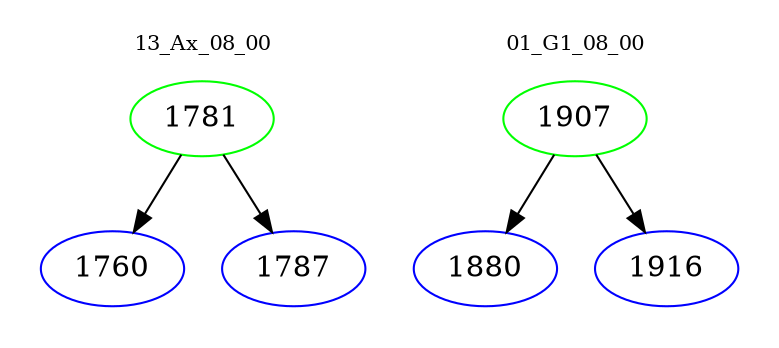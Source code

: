 digraph{
subgraph cluster_0 {
color = white
label = "13_Ax_08_00";
fontsize=10;
T0_1781 [label="1781", color="green"]
T0_1781 -> T0_1760 [color="black"]
T0_1760 [label="1760", color="blue"]
T0_1781 -> T0_1787 [color="black"]
T0_1787 [label="1787", color="blue"]
}
subgraph cluster_1 {
color = white
label = "01_G1_08_00";
fontsize=10;
T1_1907 [label="1907", color="green"]
T1_1907 -> T1_1880 [color="black"]
T1_1880 [label="1880", color="blue"]
T1_1907 -> T1_1916 [color="black"]
T1_1916 [label="1916", color="blue"]
}
}
